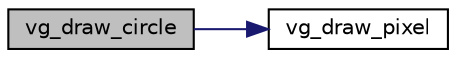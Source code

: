digraph "vg_draw_circle"
{
 // LATEX_PDF_SIZE
  edge [fontname="Helvetica",fontsize="10",labelfontname="Helvetica",labelfontsize="10"];
  node [fontname="Helvetica",fontsize="10",shape=record];
  rankdir="LR";
  Node1 [label="vg_draw_circle",height=0.2,width=0.4,color="black", fillcolor="grey75", style="filled", fontcolor="black",tooltip="Draws a circle on a given position."];
  Node1 -> Node2 [color="midnightblue",fontsize="10",style="solid"];
  Node2 [label="vg_draw_pixel",height=0.2,width=0.4,color="black", fillcolor="white", style="filled",URL="$group__video__gr.html#ga08c498ffeb0a3962e3b7711b57397741",tooltip="Draws a pixel on a given position."];
}
